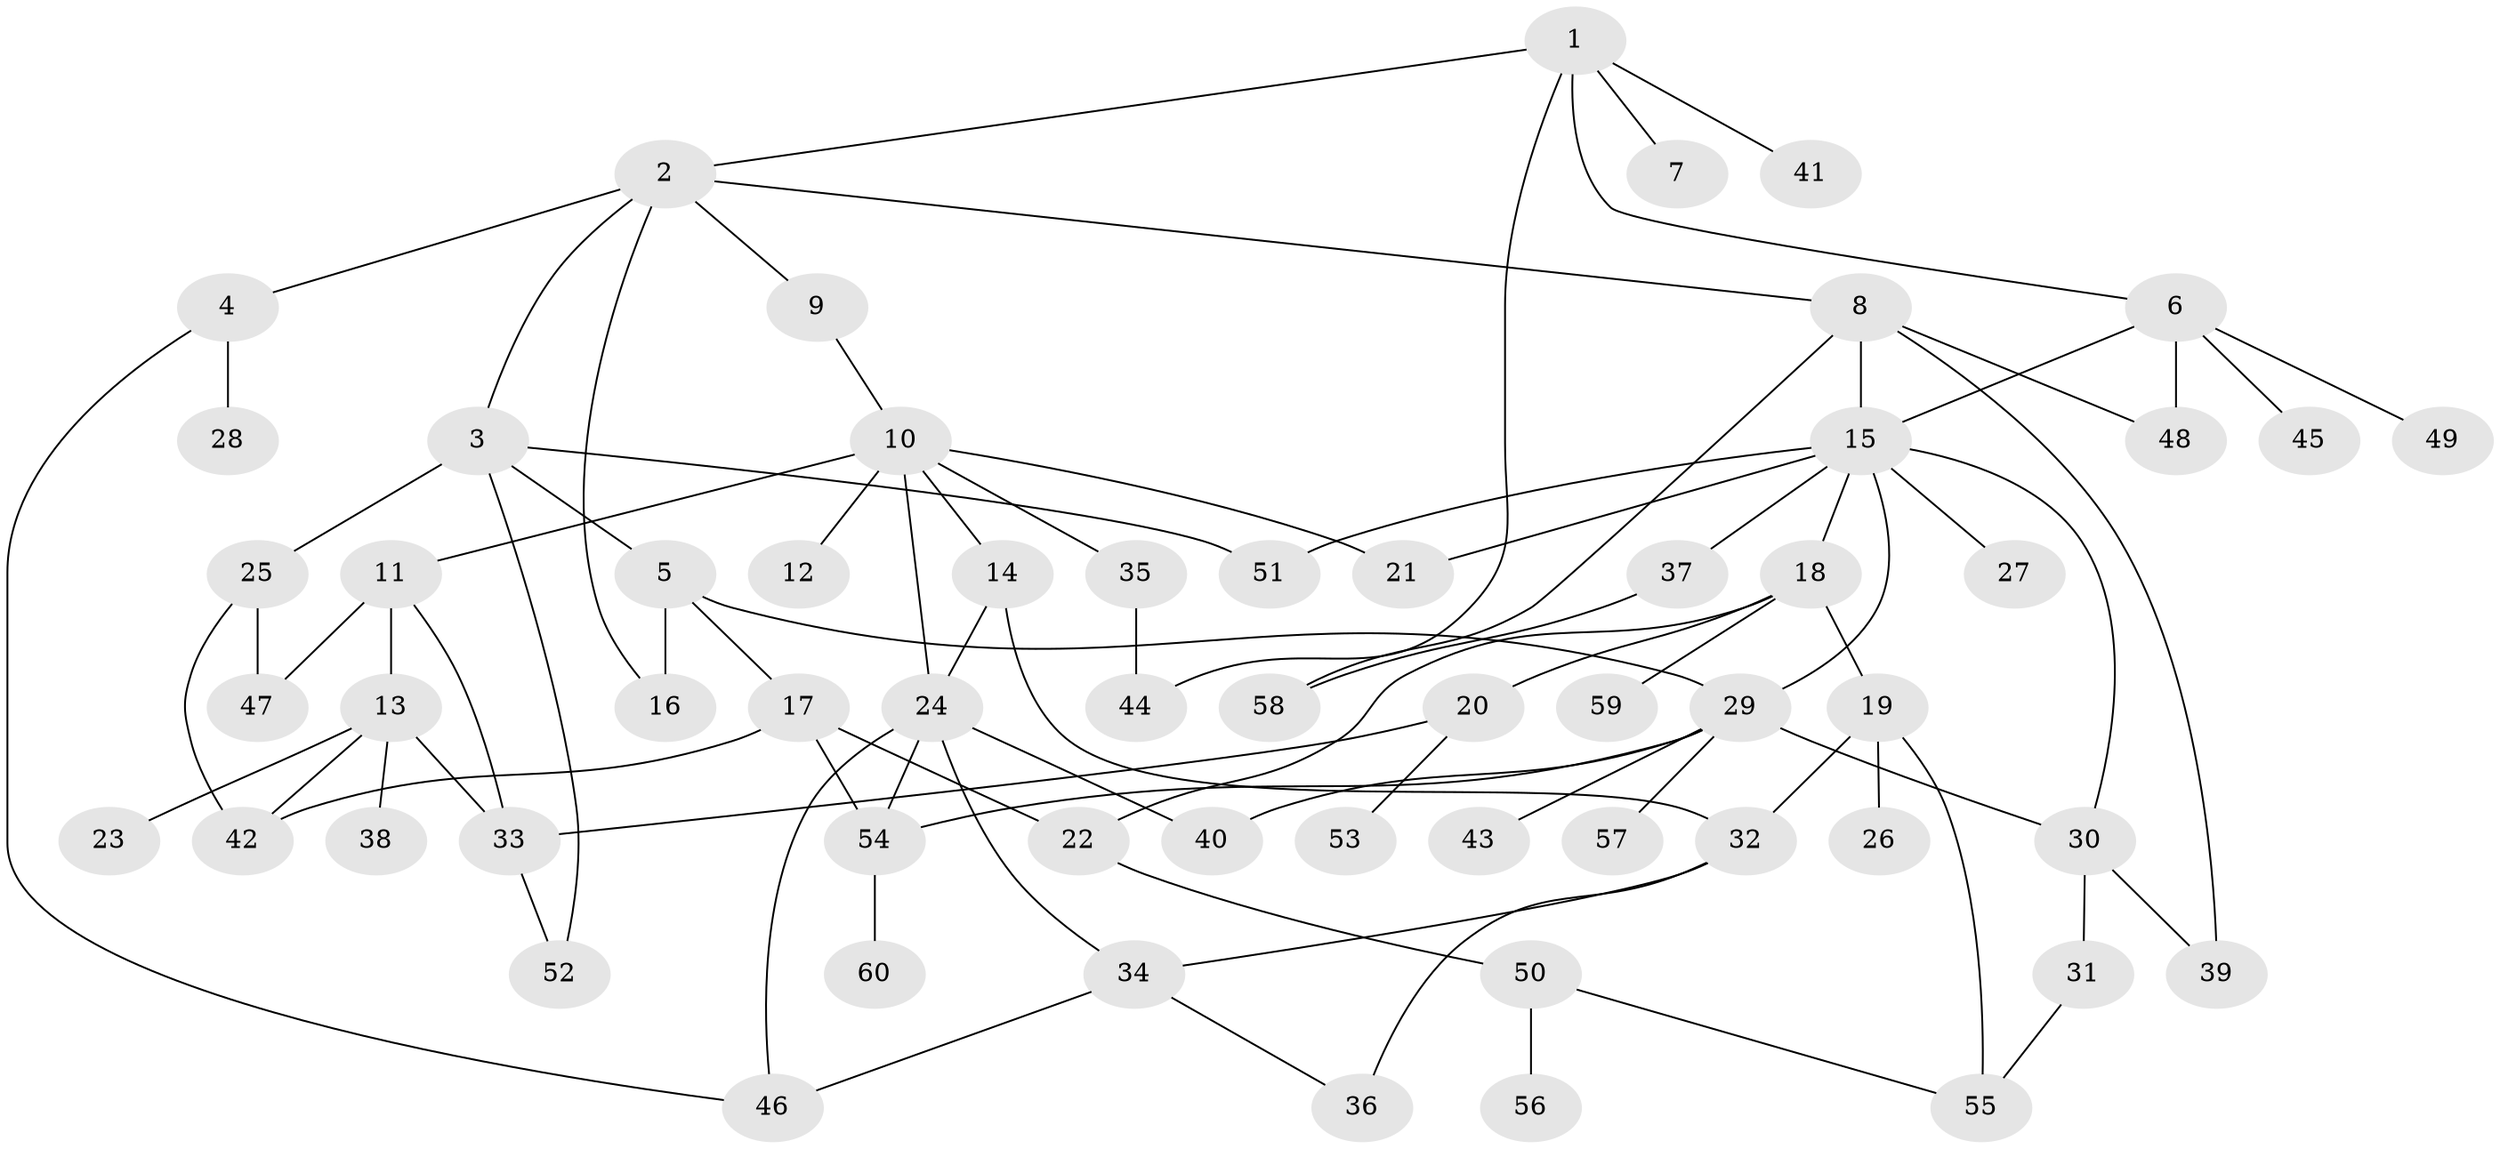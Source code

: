 // Generated by graph-tools (version 1.1) at 2025/49/03/09/25 03:49:23]
// undirected, 60 vertices, 87 edges
graph export_dot {
graph [start="1"]
  node [color=gray90,style=filled];
  1;
  2;
  3;
  4;
  5;
  6;
  7;
  8;
  9;
  10;
  11;
  12;
  13;
  14;
  15;
  16;
  17;
  18;
  19;
  20;
  21;
  22;
  23;
  24;
  25;
  26;
  27;
  28;
  29;
  30;
  31;
  32;
  33;
  34;
  35;
  36;
  37;
  38;
  39;
  40;
  41;
  42;
  43;
  44;
  45;
  46;
  47;
  48;
  49;
  50;
  51;
  52;
  53;
  54;
  55;
  56;
  57;
  58;
  59;
  60;
  1 -- 2;
  1 -- 6;
  1 -- 7;
  1 -- 41;
  1 -- 44;
  2 -- 3;
  2 -- 4;
  2 -- 8;
  2 -- 9;
  2 -- 16;
  3 -- 5;
  3 -- 25;
  3 -- 52;
  3 -- 51;
  4 -- 28;
  4 -- 46;
  5 -- 17;
  5 -- 29;
  5 -- 16;
  6 -- 45;
  6 -- 48;
  6 -- 49;
  6 -- 15;
  8 -- 15;
  8 -- 58;
  8 -- 39;
  8 -- 48;
  9 -- 10;
  10 -- 11;
  10 -- 12;
  10 -- 14;
  10 -- 35;
  10 -- 24;
  10 -- 21;
  11 -- 13;
  11 -- 47;
  11 -- 33;
  13 -- 23;
  13 -- 38;
  13 -- 42;
  13 -- 33;
  14 -- 24;
  14 -- 32;
  15 -- 18;
  15 -- 21;
  15 -- 27;
  15 -- 30;
  15 -- 37;
  15 -- 51;
  15 -- 29;
  17 -- 22;
  17 -- 42;
  17 -- 54;
  18 -- 19;
  18 -- 20;
  18 -- 22;
  18 -- 59;
  19 -- 26;
  19 -- 32;
  19 -- 55;
  20 -- 33;
  20 -- 53;
  22 -- 50;
  24 -- 54;
  24 -- 40;
  24 -- 46;
  24 -- 34;
  25 -- 47;
  25 -- 42;
  29 -- 40;
  29 -- 43;
  29 -- 57;
  29 -- 30;
  29 -- 54;
  30 -- 31;
  30 -- 39;
  31 -- 55;
  32 -- 34;
  32 -- 36;
  33 -- 52;
  34 -- 46;
  34 -- 36;
  35 -- 44;
  37 -- 58;
  50 -- 55;
  50 -- 56;
  54 -- 60;
}
